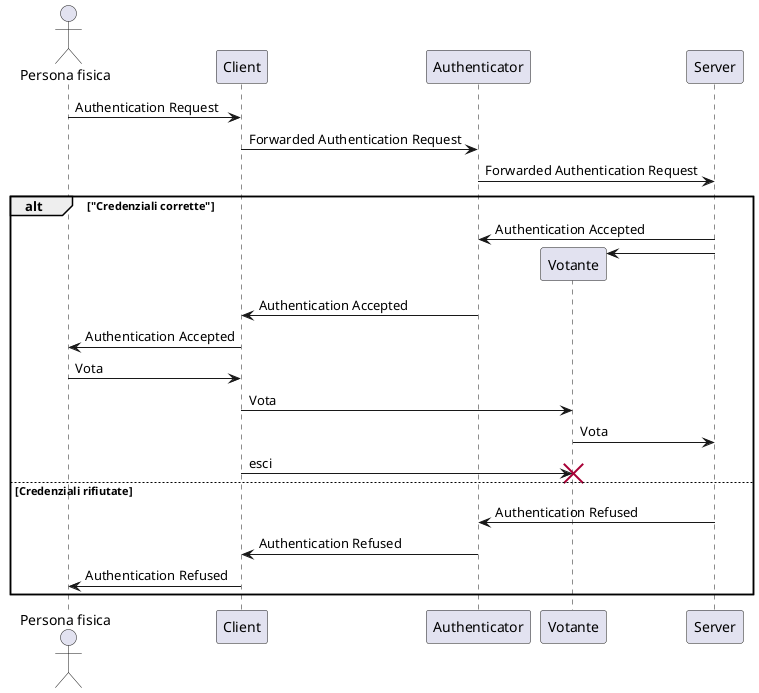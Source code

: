 @startuml
actor "Persona fisica" as P 
participant "Client" as C
participant "Authenticator" as A 
participant "Votante" as V
participant "Server" as S 

P -> C : Authentication Request
C -> A : Forwarded Authentication Request
A -> S: Forwarded Authentication Request


alt "Credenziali corrette"

        S -> A: Authentication Accepted
	S -> V **
        A -> C: Authentication Accepted
        C -> P: Authentication Accepted
	P -> C: Vota
	C -> V: Vota
	V -> S: Vota
	C -> V !!: esci


else Credenziali rifiutate

    S -> A: Authentication Refused
    A -> C: Authentication Refused
    C -> P: Authentication Refused

end
@enduml
